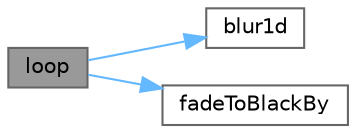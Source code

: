 digraph "loop"
{
 // INTERACTIVE_SVG=YES
 // LATEX_PDF_SIZE
  bgcolor="transparent";
  edge [fontname=Helvetica,fontsize=10,labelfontname=Helvetica,labelfontsize=10];
  node [fontname=Helvetica,fontsize=10,shape=box,height=0.2,width=0.4];
  rankdir="LR";
  Node1 [id="Node000001",label="loop",height=0.2,width=0.4,color="gray40", fillcolor="grey60", style="filled", fontcolor="black",tooltip=" "];
  Node1 -> Node2 [id="edge1_Node000001_Node000002",color="steelblue1",style="solid",tooltip=" "];
  Node2 [id="Node000002",label="blur1d",height=0.2,width=0.4,color="grey40", fillcolor="white", style="filled",URL="$d1/dfb/colorutils_8h_ae274d00629fbcf59d98bea80f6f930ca.html#ae274d00629fbcf59d98bea80f6f930ca",tooltip="One-dimensional blur filter."];
  Node1 -> Node3 [id="edge2_Node000001_Node000003",color="steelblue1",style="solid",tooltip=" "];
  Node3 [id="Node000003",label="fadeToBlackBy",height=0.2,width=0.4,color="grey40", fillcolor="white", style="filled",URL="$d1/dfb/colorutils_8h_a90ef14e5ef0cc07c435a39eca3ddc490.html#a90ef14e5ef0cc07c435a39eca3ddc490",tooltip=" "];
}
